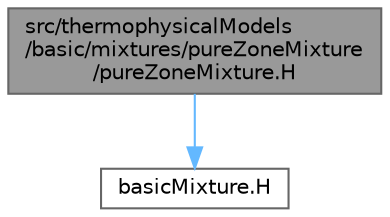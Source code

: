 digraph "src/thermophysicalModels/basic/mixtures/pureZoneMixture/pureZoneMixture.H"
{
 // LATEX_PDF_SIZE
  bgcolor="transparent";
  edge [fontname=Helvetica,fontsize=10,labelfontname=Helvetica,labelfontsize=10];
  node [fontname=Helvetica,fontsize=10,shape=box,height=0.2,width=0.4];
  Node1 [id="Node000001",label="src/thermophysicalModels\l/basic/mixtures/pureZoneMixture\l/pureZoneMixture.H",height=0.2,width=0.4,color="gray40", fillcolor="grey60", style="filled", fontcolor="black",tooltip=" "];
  Node1 -> Node2 [id="edge1_Node000001_Node000002",color="steelblue1",style="solid",tooltip=" "];
  Node2 [id="Node000002",label="basicMixture.H",height=0.2,width=0.4,color="grey40", fillcolor="white", style="filled",URL="$basicMixture_8H.html",tooltip=" "];
}
